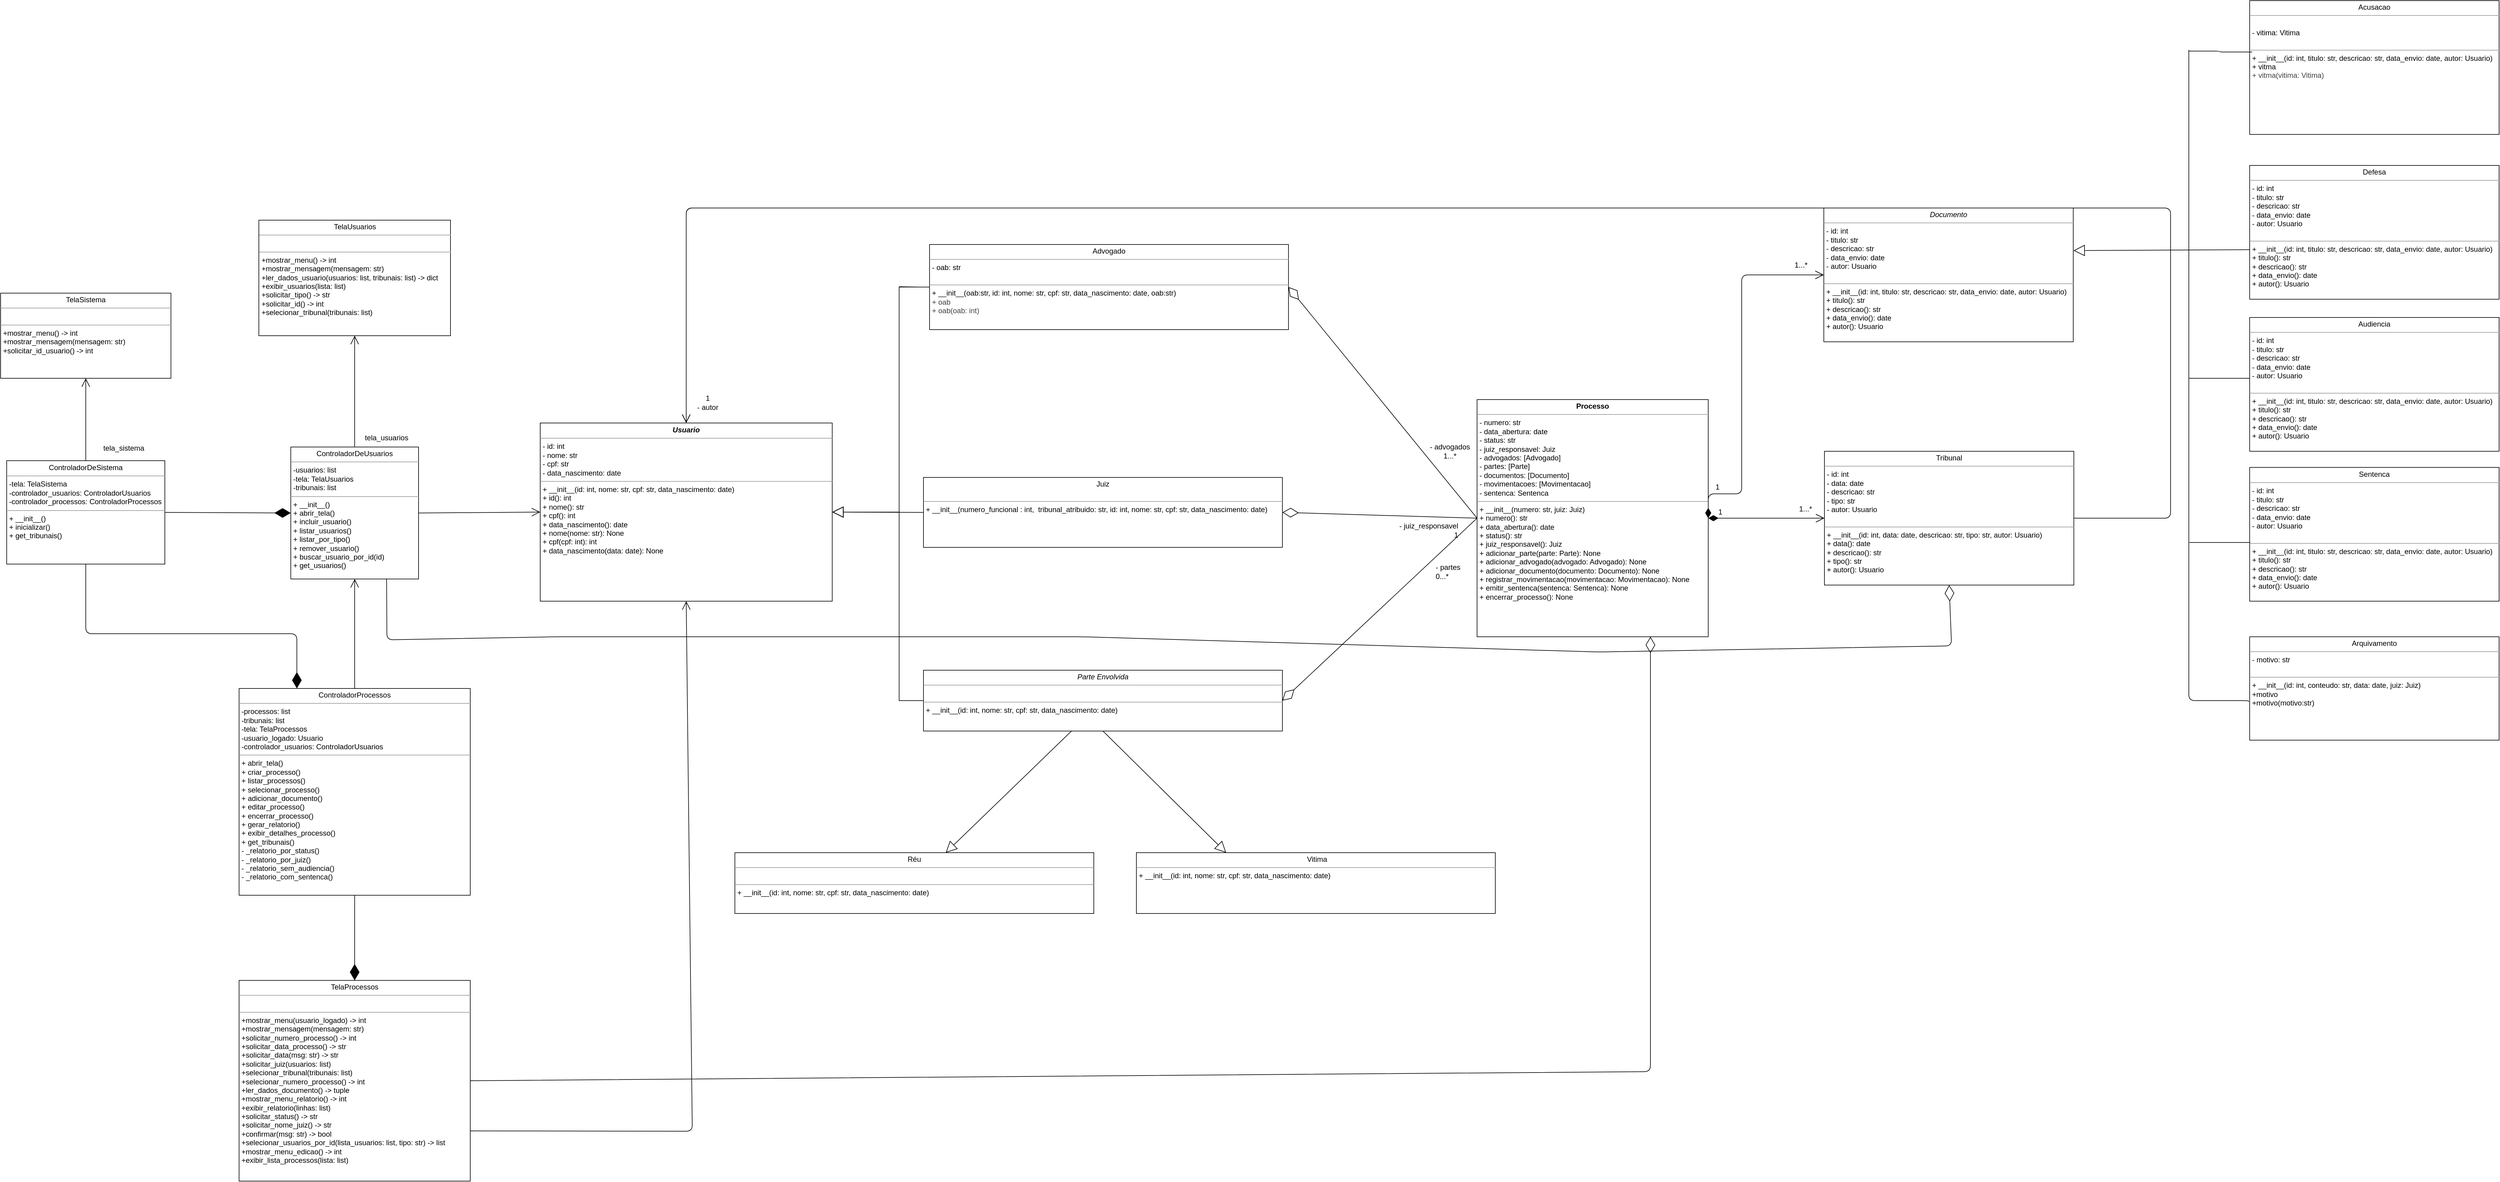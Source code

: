 <mxfile>
    <diagram name="Page-1" id="c4acf3e9-155e-7222-9cf6-157b1a14988f">
        <mxGraphModel dx="8730" dy="3913" grid="1" gridSize="10" guides="1" tooltips="1" connect="1" arrows="1" fold="1" page="1" pageScale="1" pageWidth="850" pageHeight="1100" background="none" math="0" shadow="0">
            <root>
                <mxCell id="0"/>
                <mxCell id="1" parent="0"/>
                <mxCell id="5d2195bd80daf111-18" value="&lt;p style=&quot;margin:0px;margin-top:4px;text-align:center;&quot;&gt;&lt;b&gt;&lt;i&gt;Usuario&lt;/i&gt;&lt;/b&gt;&lt;/p&gt;&lt;hr size=&quot;1&quot;&gt;&lt;p style=&quot;margin:0px;margin-left:4px;&quot;&gt;- id: int&amp;nbsp;&lt;/p&gt;&lt;p style=&quot;margin:0px;margin-left:4px;&quot;&gt;- nome: str&amp;nbsp;&lt;/p&gt;&lt;p style=&quot;margin:0px;margin-left:4px;&quot;&gt;- cpf: str&amp;nbsp;&lt;/p&gt;&lt;p style=&quot;margin:0px;margin-left:4px;&quot;&gt;- data_nascimento: date&lt;br&gt;&lt;/p&gt;&lt;hr size=&quot;1&quot;&gt;&lt;p style=&quot;margin:0px;margin-left:4px;&quot;&gt;+ __init__(id: int, nome: str, cpf: str, data_nascimento: date)&lt;br&gt;+ id(): int&lt;br&gt;+ nome(): str&lt;br&gt;+ cpf(): int&lt;br&gt;+ data_nascimento(): date&lt;br&gt;+ nome(nome: str): None&lt;br&gt;+ cpf(cpf: int): int&amp;nbsp;&lt;br&gt;+ data_nascimento(data: date): None&lt;br&gt;&lt;/p&gt;" style="verticalAlign=top;align=left;overflow=fill;fontSize=12;fontFamily=Helvetica;html=1;rounded=0;shadow=0;comic=0;labelBackgroundColor=none;strokeWidth=1" parent="1" vertex="1">
                    <mxGeometry x="90" y="-236.5" width="480" height="293" as="geometry"/>
                </mxCell>
                <mxCell id="5d2195bd80daf111-19" value="&lt;p style=&quot;margin:0px;margin-top:4px;text-align:center;&quot;&gt;&lt;i&gt;Parte Envolvida&lt;/i&gt;&lt;/p&gt;&lt;hr size=&quot;1&quot;&gt;&lt;p style=&quot;margin:0px;margin-left:4px;&quot;&gt;&lt;br&gt;&lt;/p&gt;&lt;hr size=&quot;1&quot;&gt;&lt;p style=&quot;margin:0px;margin-left:4px;&quot;&gt;+ __init__(id: int, nome: str, cpf: str, data_nascimento: date)&lt;/p&gt;" style="verticalAlign=top;align=left;overflow=fill;fontSize=12;fontFamily=Helvetica;html=1;rounded=0;shadow=0;comic=0;labelBackgroundColor=none;strokeWidth=1" parent="1" vertex="1">
                    <mxGeometry x="720" y="170" width="590" height="100" as="geometry"/>
                </mxCell>
                <mxCell id="IntvYzq0Ck3v-AkWwq2L-13" value="&lt;p style=&quot;margin:0px;margin-top:4px;text-align:center;&quot;&gt;Advogado&lt;/p&gt;&lt;hr size=&quot;1&quot;&gt;&lt;p style=&quot;margin:0px;margin-left:4px;&quot;&gt;- oab: str&lt;/p&gt;&lt;p style=&quot;margin:0px;margin-left:4px;&quot;&gt;&lt;br&gt;&lt;/p&gt;&lt;hr size=&quot;1&quot;&gt;&lt;p style=&quot;margin:0px;margin-left:4px;&quot;&gt;+ __init__(oab:str, id: int, nome: str, cpf: str, data_nascimento: date, oab:str)&lt;/p&gt;&lt;p style=&quot;margin:0px;margin-left:4px;&quot;&gt;&lt;span style=&quot;color: rgb(63, 63, 63);&quot;&gt;+ oab&lt;/span&gt;&lt;/p&gt;&lt;p style=&quot;margin:0px;margin-left:4px;&quot;&gt;&lt;span style=&quot;color: rgb(63, 63, 63); background-color: transparent;&quot;&gt;+ oab(oab: int)&lt;/span&gt;&lt;/p&gt;" style="verticalAlign=top;align=left;overflow=fill;fontSize=12;fontFamily=Helvetica;html=1;rounded=0;shadow=0;comic=0;labelBackgroundColor=none;strokeWidth=1" parent="1" vertex="1">
                    <mxGeometry x="730" y="-530" width="590" height="140" as="geometry"/>
                </mxCell>
                <mxCell id="IntvYzq0Ck3v-AkWwq2L-16" value="&lt;p style=&quot;margin:0px;margin-top:4px;text-align:center;&quot;&gt;Juiz&lt;/p&gt;&lt;br&gt;&lt;hr size=&quot;1&quot;&gt;&lt;p style=&quot;margin:0px;margin-left:4px;&quot;&gt;+ __init__(&lt;span style=&quot;background-color: transparent; color: light-dark(rgb(0, 0, 0), rgb(255, 255, 255));&quot;&gt;numero_funcional&amp;nbsp;: int&lt;/span&gt;&lt;span style=&quot;background-color: transparent; color: light-dark(rgb(0, 0, 0), rgb(255, 255, 255));&quot;&gt;,&amp;nbsp;&lt;/span&gt;&lt;span style=&quot;background-color: transparent; color: light-dark(rgb(0, 0, 0), rgb(255, 255, 255));&quot;&gt;&amp;nbsp;&lt;/span&gt;&lt;span style=&quot;background-color: transparent; color: light-dark(rgb(0, 0, 0), rgb(255, 255, 255));&quot;&gt;tribunal_atribuido: str,&amp;nbsp;&lt;/span&gt;&lt;span style=&quot;background-color: transparent; color: light-dark(rgb(0, 0, 0), rgb(255, 255, 255));&quot;&gt;id: int, nome: str, cpf: str, data_nascimento: date)&lt;/span&gt;&lt;/p&gt;&lt;p style=&quot;margin:0px;margin-left:4px;&quot;&gt;&lt;br&gt;&lt;/p&gt;" style="verticalAlign=top;align=left;overflow=fill;fontSize=12;fontFamily=Helvetica;html=1;rounded=0;shadow=0;comic=0;labelBackgroundColor=none;strokeWidth=1" parent="1" vertex="1">
                    <mxGeometry x="720" y="-147" width="590" height="115" as="geometry"/>
                </mxCell>
                <mxCell id="IntvYzq0Ck3v-AkWwq2L-21" value="&lt;p style=&quot;margin:0px;margin-top:4px;text-align:center;&quot;&gt;&lt;b&gt;Processo&lt;/b&gt;&lt;/p&gt;&lt;hr size=&quot;1&quot;&gt;&lt;p style=&quot;margin:0px;margin-left:4px;&quot;&gt;- numero: str&lt;/p&gt;&lt;p style=&quot;margin:0px;margin-left:4px;&quot;&gt;- data_abertura: date&lt;/p&gt;&lt;p style=&quot;margin:0px;margin-left:4px;&quot;&gt;- status: str&lt;/p&gt;&lt;p style=&quot;margin:0px;margin-left:4px;&quot;&gt;- juiz_responsavel: Juiz&lt;/p&gt;&lt;p style=&quot;margin:0px;margin-left:4px;&quot;&gt;- advogados: [Advogado]&lt;/p&gt;&lt;p style=&quot;margin:0px;margin-left:4px;&quot;&gt;- partes: [Parte]&lt;/p&gt;&lt;p style=&quot;margin:0px;margin-left:4px;&quot;&gt;- documentos: [Documento]&lt;/p&gt;&lt;p style=&quot;margin:0px;margin-left:4px;&quot;&gt;- movimentacoes: [Movimentacao]&lt;/p&gt;&lt;p style=&quot;margin:0px;margin-left:4px;&quot;&gt;- sentenca: Sentenca&lt;/p&gt;&lt;hr size=&quot;1&quot;&gt;&lt;p style=&quot;margin:0px;margin-left:4px;&quot;&gt;+ __init__(numero: str, juiz: Juiz)&lt;/p&gt;&lt;p style=&quot;margin:0px;margin-left:4px;&quot;&gt;+ numero(): str&lt;/p&gt;&lt;p style=&quot;margin:0px;margin-left:4px;&quot;&gt;+ data_abertura(): date&lt;/p&gt;&lt;p style=&quot;margin:0px;margin-left:4px;&quot;&gt;+ status(): str&lt;/p&gt;&lt;p style=&quot;margin:0px;margin-left:4px;&quot;&gt;+ juiz_responsavel(): Juiz&lt;/p&gt;&lt;p style=&quot;margin:0px;margin-left:4px;&quot;&gt;+ adicionar_parte(parte: Parte): None&lt;/p&gt;&lt;p style=&quot;margin:0px;margin-left:4px;&quot;&gt;+ adicionar_advogado(advogado: Advogado): None&lt;/p&gt;&lt;p style=&quot;margin:0px;margin-left:4px;&quot;&gt;+ adicionar_documento(documento: Documento): None&lt;/p&gt;&lt;p style=&quot;margin:0px;margin-left:4px;&quot;&gt;+ registrar_movimentacao(movimentacao: Movimentacao): None&lt;/p&gt;&lt;p style=&quot;margin:0px;margin-left:4px;&quot;&gt;+ emitir_sentenca(sentenca: Sentenca): None&lt;/p&gt;&lt;p style=&quot;margin:0px;margin-left:4px;&quot;&gt;&lt;span style=&quot;background-color: transparent;&quot;&gt;+ encerrar_processo(): None&lt;/span&gt;&lt;/p&gt;" style="verticalAlign=top;align=left;overflow=fill;fontSize=12;fontFamily=Helvetica;html=1;rounded=0;shadow=0;comic=0;labelBackgroundColor=none;strokeWidth=1" parent="1" vertex="1">
                    <mxGeometry x="1630" y="-275" width="380" height="390" as="geometry"/>
                </mxCell>
                <mxCell id="IntvYzq0Ck3v-AkWwq2L-22" value="&lt;p style=&quot;margin:0px;margin-top:4px;text-align:center;&quot;&gt;&lt;i&gt;Documento&lt;/i&gt;&lt;/p&gt;&lt;hr size=&quot;1&quot;&gt;&lt;p style=&quot;margin:0px;margin-left:4px;&quot;&gt;- id: int&lt;/p&gt;&lt;p style=&quot;margin:0px;margin-left:4px;&quot;&gt;- titulo: str&lt;/p&gt;&lt;p style=&quot;margin:0px;margin-left:4px;&quot;&gt;- descricao: str&lt;/p&gt;&lt;p style=&quot;margin:0px;margin-left:4px;&quot;&gt;- data_envio: date&lt;/p&gt;&lt;p style=&quot;margin:0px;margin-left:4px;&quot;&gt;- autor: Usuario&lt;/p&gt;&lt;div&gt;&lt;br&gt;&lt;/div&gt;&lt;hr size=&quot;1&quot;&gt;&lt;p style=&quot;margin:0px;margin-left:4px;&quot;&gt;+ __init__(id: int, titulo: str, descricao: str, data_envio: date, autor: Usuario)&lt;/p&gt;&lt;p style=&quot;margin:0px;margin-left:4px;&quot;&gt;+ titulo(): str&lt;/p&gt;&lt;p style=&quot;margin:0px;margin-left:4px;&quot;&gt;+ descricao(): str&lt;/p&gt;&lt;p style=&quot;margin:0px;margin-left:4px;&quot;&gt;+ data_envio(): date&lt;/p&gt;&lt;p style=&quot;margin:0px;margin-left:4px;&quot;&gt;+ autor(): Usuario&lt;/p&gt;&lt;div&gt;&lt;br&gt;&lt;/div&gt;" style="verticalAlign=top;align=left;overflow=fill;fontSize=12;fontFamily=Helvetica;html=1;rounded=0;shadow=0;comic=0;labelBackgroundColor=none;strokeWidth=1" parent="1" vertex="1">
                    <mxGeometry x="2200" y="-590" width="410" height="220" as="geometry"/>
                </mxCell>
                <mxCell id="IntvYzq0Ck3v-AkWwq2L-23" value="&lt;p style=&quot;margin:0px;margin-top:4px;text-align:center;&quot;&gt;Tribunal&lt;/p&gt;&lt;hr size=&quot;1&quot;&gt;&lt;p style=&quot;margin:0px;margin-left:4px;&quot;&gt;&lt;span style=&quot;background-color: transparent; color: light-dark(rgb(0, 0, 0), rgb(255, 255, 255));&quot;&gt;- id: int&lt;/span&gt;&lt;/p&gt;&lt;p style=&quot;margin:0px;margin-left:4px;&quot;&gt;- data: date&lt;br&gt;- descricao: str&lt;br&gt;- tipo: str&lt;br&gt;- autor: Usuario&lt;/p&gt;&lt;div&gt;&lt;br&gt;&lt;/div&gt;&lt;hr size=&quot;1&quot;&gt;&lt;p style=&quot;margin:0px;margin-left:4px;&quot;&gt;+ __init__(id: int, data: date, descricao: str, tipo: str, autor: Usuario)&lt;br&gt;+ data(): date&lt;br&gt;+ descricao(): str&lt;br&gt;+ tipo(): str&lt;br&gt;+ autor(): Usuario&amp;nbsp;&lt;/p&gt;&lt;div&gt;&lt;br&gt;&lt;/div&gt;" style="verticalAlign=top;align=left;overflow=fill;fontSize=12;fontFamily=Helvetica;html=1;rounded=0;shadow=0;comic=0;labelBackgroundColor=none;strokeWidth=1" parent="1" vertex="1">
                    <mxGeometry x="2201" y="-190" width="410" height="220" as="geometry"/>
                </mxCell>
                <mxCell id="IntvYzq0Ck3v-AkWwq2L-25" value="&lt;p style=&quot;margin:0px;margin-top:4px;text-align:center;&quot;&gt;Arquivamento&lt;/p&gt;&lt;hr size=&quot;1&quot;&gt;&lt;p style=&quot;margin:0px;margin-left:4px;&quot;&gt;&lt;span style=&quot;background-color: transparent; color: light-dark(rgb(0, 0, 0), rgb(255, 255, 255));&quot;&gt;- motivo: str&lt;/span&gt;&lt;/p&gt;&lt;p style=&quot;margin:0px;margin-left:4px;&quot;&gt;&lt;br&gt;&lt;/p&gt;&lt;hr size=&quot;1&quot;&gt;&lt;p style=&quot;margin:0px;margin-left:4px;&quot;&gt;+ __init__(id: int, conteudo: str, data: date, juiz: Juiz)&lt;br&gt;+motivo&lt;/p&gt;&lt;p style=&quot;margin:0px;margin-left:4px;&quot;&gt;+motivo(motivo:str)&lt;/p&gt;&lt;div&gt;&lt;br&gt;&lt;/div&gt;" style="verticalAlign=top;align=left;overflow=fill;fontSize=12;fontFamily=Helvetica;html=1;rounded=0;shadow=0;comic=0;labelBackgroundColor=none;strokeWidth=1" parent="1" vertex="1">
                    <mxGeometry x="2900" y="115" width="410" height="170" as="geometry"/>
                </mxCell>
                <mxCell id="IntvYzq0Ck3v-AkWwq2L-29" value="" style="endArrow=block;endSize=16;endFill=0;html=1;rounded=0;entryX=1;entryY=0.5;entryDx=0;entryDy=0;exitX=0;exitY=0.5;exitDx=0;exitDy=0;" parent="1" source="IntvYzq0Ck3v-AkWwq2L-13" target="5d2195bd80daf111-18" edge="1">
                    <mxGeometry width="160" relative="1" as="geometry">
                        <mxPoint x="730" y="-719.275" as="sourcePoint"/>
                        <mxPoint x="710" y="-200" as="targetPoint"/>
                        <Array as="points">
                            <mxPoint x="680" y="-460"/>
                            <mxPoint x="680" y="-270"/>
                            <mxPoint x="680" y="-90"/>
                        </Array>
                    </mxGeometry>
                </mxCell>
                <mxCell id="IntvYzq0Ck3v-AkWwq2L-30" value="" style="endArrow=block;endSize=16;endFill=0;html=1;rounded=0;exitX=0;exitY=0.5;exitDx=0;exitDy=0;entryX=1;entryY=0.5;entryDx=0;entryDy=0;" parent="1" source="IntvYzq0Ck3v-AkWwq2L-16" target="5d2195bd80daf111-18" edge="1">
                    <mxGeometry width="160" relative="1" as="geometry">
                        <mxPoint x="760" y="20" as="sourcePoint"/>
                        <mxPoint x="920" y="20" as="targetPoint"/>
                    </mxGeometry>
                </mxCell>
                <mxCell id="IntvYzq0Ck3v-AkWwq2L-31" value="" style="endArrow=block;endSize=16;endFill=0;html=1;rounded=0;exitX=0;exitY=0.5;exitDx=0;exitDy=0;entryX=1;entryY=0.5;entryDx=0;entryDy=0;" parent="1" source="5d2195bd80daf111-19" target="5d2195bd80daf111-18" edge="1">
                    <mxGeometry x="-0.002" width="160" relative="1" as="geometry">
                        <mxPoint x="780" as="sourcePoint"/>
                        <mxPoint x="940" as="targetPoint"/>
                        <Array as="points">
                            <mxPoint x="680" y="220"/>
                            <mxPoint x="680" y="-90"/>
                        </Array>
                        <mxPoint as="offset"/>
                    </mxGeometry>
                </mxCell>
                <mxCell id="5" value="" style="endArrow=open;html=1;endSize=12;startArrow=diamondThin;startSize=14;startFill=1;edgeStyle=orthogonalEdgeStyle;align=left;verticalAlign=bottom;entryX=0;entryY=0.5;entryDx=0;entryDy=0;exitX=1;exitY=0.5;exitDx=0;exitDy=0;" parent="1" source="IntvYzq0Ck3v-AkWwq2L-21" target="IntvYzq0Ck3v-AkWwq2L-22" edge="1">
                    <mxGeometry x="-1" y="3" relative="1" as="geometry">
                        <mxPoint x="1820" as="sourcePoint"/>
                        <mxPoint x="1980" as="targetPoint"/>
                        <Array as="points">
                            <mxPoint x="2010" y="-120"/>
                            <mxPoint x="2065" y="-120"/>
                            <mxPoint x="2065" y="-480"/>
                        </Array>
                    </mxGeometry>
                </mxCell>
                <mxCell id="10" value="" style="endArrow=open;html=1;endSize=12;startArrow=diamondThin;startSize=14;startFill=1;edgeStyle=orthogonalEdgeStyle;align=left;verticalAlign=bottom;exitX=1;exitY=0.5;exitDx=0;exitDy=0;entryX=0;entryY=0.5;entryDx=0;entryDy=0;" parent="1" source="IntvYzq0Ck3v-AkWwq2L-21" target="IntvYzq0Ck3v-AkWwq2L-23" edge="1">
                    <mxGeometry x="-1" y="3" relative="1" as="geometry">
                        <mxPoint x="2080" y="20" as="sourcePoint"/>
                        <mxPoint x="2240" y="20" as="targetPoint"/>
                    </mxGeometry>
                </mxCell>
                <mxCell id="12" value="1" style="text;html=1;align=center;verticalAlign=middle;whiteSpace=wrap;rounded=0;" parent="1" vertex="1">
                    <mxGeometry x="2000" y="-105" width="60" height="30" as="geometry"/>
                </mxCell>
                <mxCell id="13" value="1&amp;nbsp;" style="text;whiteSpace=wrap;html=1;" parent="1" vertex="1">
                    <mxGeometry x="2020" y="-145" width="50" height="40" as="geometry"/>
                </mxCell>
                <mxCell id="14" value="&amp;nbsp;" style="text;html=1;align=center;verticalAlign=middle;resizable=0;points=[];autosize=1;strokeColor=none;fillColor=none;" parent="1" vertex="1">
                    <mxGeometry x="1505" y="-12" width="30" height="30" as="geometry"/>
                </mxCell>
                <mxCell id="15" value="1...*" style="text;html=1;align=center;verticalAlign=middle;whiteSpace=wrap;rounded=0;" parent="1" vertex="1">
                    <mxGeometry x="2140" y="-110" width="60" height="30" as="geometry"/>
                </mxCell>
                <mxCell id="16" value="&lt;span style=&quot;color: rgb(0, 0, 0); font-family: Helvetica; font-size: 12px; font-style: normal; font-variant-ligatures: normal; font-variant-caps: normal; font-weight: 400; letter-spacing: normal; orphans: 2; text-align: center; text-indent: 0px; text-transform: none; widows: 2; word-spacing: 0px; -webkit-text-stroke-width: 0px; white-space: normal; background-color: rgb(251, 251, 251); text-decoration-thickness: initial; text-decoration-style: initial; text-decoration-color: initial; display: inline !important; float: none;&quot;&gt;1...*&lt;/span&gt;" style="text;whiteSpace=wrap;html=1;" parent="1" vertex="1">
                    <mxGeometry x="2150" y="-510" width="50" height="40" as="geometry"/>
                </mxCell>
                <mxCell id="19" value="" style="endArrow=open;endFill=1;endSize=12;html=1;exitX=0.5;exitY=0;exitDx=0;exitDy=0;entryX=0.5;entryY=0;entryDx=0;entryDy=0;" parent="1" source="IntvYzq0Ck3v-AkWwq2L-22" target="5d2195bd80daf111-18" edge="1">
                    <mxGeometry width="160" relative="1" as="geometry">
                        <mxPoint x="1680" y="-520" as="sourcePoint"/>
                        <mxPoint x="1510" y="-290" as="targetPoint"/>
                        <Array as="points">
                            <mxPoint x="330" y="-590"/>
                        </Array>
                    </mxGeometry>
                </mxCell>
                <mxCell id="21" value="" style="endArrow=open;endFill=1;endSize=12;html=1;exitX=1;exitY=0.5;exitDx=0;exitDy=0;entryX=0.5;entryY=0;entryDx=0;entryDy=0;" parent="1" source="IntvYzq0Ck3v-AkWwq2L-23" target="5d2195bd80daf111-18" edge="1">
                    <mxGeometry width="160" relative="1" as="geometry">
                        <mxPoint x="2610" y="-90" as="sourcePoint"/>
                        <mxPoint x="2770" y="-90" as="targetPoint"/>
                        <Array as="points">
                            <mxPoint x="2770" y="-80"/>
                            <mxPoint x="2770" y="-590"/>
                            <mxPoint x="1530" y="-590"/>
                            <mxPoint x="330" y="-590"/>
                        </Array>
                    </mxGeometry>
                </mxCell>
                <mxCell id="25" value="1&lt;div&gt;- autor&lt;/div&gt;" style="text;html=1;align=center;verticalAlign=middle;resizable=0;points=[];autosize=1;strokeColor=none;fillColor=none;" parent="1" vertex="1">
                    <mxGeometry x="335" y="-290" width="60" height="40" as="geometry"/>
                </mxCell>
                <mxCell id="35" value="&lt;div&gt;- advogados&lt;/div&gt;1...*" style="text;html=1;align=center;verticalAlign=middle;resizable=0;points=[];autosize=1;strokeColor=none;fillColor=none;" parent="1" vertex="1">
                    <mxGeometry x="1540" y="-210" width="90" height="40" as="geometry"/>
                </mxCell>
                <mxCell id="41" value="&lt;div&gt;- juiz_responsavel&lt;/div&gt;1" style="text;html=1;align=right;verticalAlign=middle;resizable=0;points=[];autosize=1;strokeColor=none;fillColor=none;" parent="1" vertex="1">
                    <mxGeometry x="1480" y="-80" width="120" height="40" as="geometry"/>
                </mxCell>
                <mxCell id="43" value="&lt;div&gt;- partes&lt;/div&gt;&lt;div style=&quot;&quot;&gt;&lt;span style=&quot;background-color: transparent;&quot;&gt;0...*&lt;/span&gt;&lt;/div&gt;" style="text;html=1;align=left;verticalAlign=middle;resizable=0;points=[];autosize=1;strokeColor=none;fillColor=none;" parent="1" vertex="1">
                    <mxGeometry x="1560" y="-12" width="60" height="40" as="geometry"/>
                </mxCell>
                <mxCell id="44" value="" style="endArrow=diamondThin;endFill=0;endSize=24;html=1;entryX=1;entryY=0.5;entryDx=0;entryDy=0;exitX=0;exitY=0.5;exitDx=0;exitDy=0;" parent="1" source="IntvYzq0Ck3v-AkWwq2L-21" target="IntvYzq0Ck3v-AkWwq2L-16" edge="1">
                    <mxGeometry width="160" relative="1" as="geometry">
                        <mxPoint x="1300" y="-200" as="sourcePoint"/>
                        <mxPoint x="1460" y="-200" as="targetPoint"/>
                    </mxGeometry>
                </mxCell>
                <mxCell id="45" value="" style="endArrow=diamondThin;endFill=0;endSize=24;html=1;entryX=1;entryY=0.5;entryDx=0;entryDy=0;exitX=0;exitY=0.5;exitDx=0;exitDy=0;" parent="1" source="IntvYzq0Ck3v-AkWwq2L-21" target="IntvYzq0Ck3v-AkWwq2L-13" edge="1">
                    <mxGeometry width="160" relative="1" as="geometry">
                        <mxPoint x="1390" y="-450" as="sourcePoint"/>
                        <mxPoint x="1550" y="-450" as="targetPoint"/>
                    </mxGeometry>
                </mxCell>
                <mxCell id="46" value="" style="endArrow=diamondThin;endFill=0;endSize=24;html=1;entryX=1;entryY=0.5;entryDx=0;entryDy=0;exitX=0;exitY=0.5;exitDx=0;exitDy=0;" parent="1" source="IntvYzq0Ck3v-AkWwq2L-21" target="5d2195bd80daf111-19" edge="1">
                    <mxGeometry width="160" relative="1" as="geometry">
                        <mxPoint x="660" y="70" as="sourcePoint"/>
                        <mxPoint x="820" y="70" as="targetPoint"/>
                    </mxGeometry>
                </mxCell>
                <mxCell id="55" value="&lt;p style=&quot;margin:0px;margin-top:4px;text-align:center;&quot;&gt;ControladorDeUsuarios&lt;/p&gt;&lt;hr size=&quot;1&quot;&gt;&lt;p style=&quot;margin:0px;margin-left:4px;&quot;&gt;-usuarios: list&lt;/p&gt;&lt;p style=&quot;margin:0px;margin-left:4px;&quot;&gt;-tela: TelaUsuarios&lt;/p&gt;&lt;p style=&quot;margin:0px;margin-left:4px;&quot;&gt;-tribunais: list&lt;/p&gt;&lt;hr size=&quot;1&quot;&gt;&lt;p style=&quot;margin:0px;margin-left:4px;&quot;&gt;+ __init__()&lt;span style=&quot;background-color: transparent;&quot;&gt;&amp;nbsp;&lt;/span&gt;&lt;/p&gt;&lt;p style=&quot;margin:0px;margin-left:4px;&quot;&gt;+ abrir_tela()&lt;/p&gt;&lt;p style=&quot;margin:0px;margin-left:4px;&quot;&gt;+ incluir_usuario()&lt;/p&gt;&lt;p style=&quot;margin:0px;margin-left:4px;&quot;&gt;+ listar_usuarios()&lt;/p&gt;&lt;p style=&quot;margin:0px;margin-left:4px;&quot;&gt;+ listar_por_tipo()&lt;/p&gt;&lt;p style=&quot;margin:0px;margin-left:4px;&quot;&gt;+ remover_usuario()&lt;/p&gt;&lt;p style=&quot;margin:0px;margin-left:4px;&quot;&gt;+ buscar_usuario_por_id(id)&lt;/p&gt;&lt;p style=&quot;margin:0px;margin-left:4px;&quot;&gt;+ get_usuarios()&lt;/p&gt;" style="verticalAlign=top;align=left;overflow=fill;fontSize=12;fontFamily=Helvetica;html=1;rounded=0;shadow=0;comic=0;labelBackgroundColor=none;strokeWidth=1" parent="1" vertex="1">
                    <mxGeometry x="-320" y="-197" width="210" height="217" as="geometry"/>
                </mxCell>
                <mxCell id="59" value="" style="endArrow=open;endFill=1;endSize=12;html=1;entryX=0;entryY=0.5;entryDx=0;entryDy=0;exitX=1;exitY=0.5;exitDx=0;exitDy=0;" parent="1" source="55" target="5d2195bd80daf111-18" edge="1">
                    <mxGeometry width="160" relative="1" as="geometry">
                        <mxPoint x="410" y="470" as="sourcePoint"/>
                        <mxPoint x="-142.5" y="200" as="targetPoint"/>
                        <Array as="points"/>
                    </mxGeometry>
                </mxCell>
                <mxCell id="60" value="&lt;p style=&quot;margin:0px;margin-top:4px;text-align:center;&quot;&gt;TelaUsuarios&lt;/p&gt;&lt;hr size=&quot;1&quot;&gt;&lt;p style=&quot;margin:0px;margin-left:4px;&quot;&gt;&lt;br&gt;&lt;/p&gt;&lt;hr size=&quot;1&quot;&gt;&lt;p style=&quot;margin:0px;margin-left:4px;&quot;&gt;+mostrar_menu() -&amp;gt; int&lt;/p&gt;&lt;p style=&quot;margin:0px;margin-left:4px;&quot;&gt;+mostrar_mensagem(mensagem: str)&lt;/p&gt;&lt;p style=&quot;margin:0px;margin-left:4px;&quot;&gt;+ler_dados_usuario(usuarios: list, tribunais: list) -&amp;gt; dict&lt;/p&gt;&lt;p style=&quot;margin:0px;margin-left:4px;&quot;&gt;+exibir_usuarios(lista: list)&lt;/p&gt;&lt;p style=&quot;margin:0px;margin-left:4px;&quot;&gt;&lt;span style=&quot;background-color: transparent;&quot;&gt;+solicitar_tipo() -&amp;gt; str&lt;/span&gt;&lt;/p&gt;&lt;p style=&quot;margin:0px;margin-left:4px;&quot;&gt;+solicitar_id() -&amp;gt; int&lt;/p&gt;&lt;p style=&quot;margin:0px;margin-left:4px;&quot;&gt;+selecionar_tribunal(tribunais: list)&lt;/p&gt;" style="verticalAlign=top;align=left;overflow=fill;fontSize=12;fontFamily=Helvetica;html=1;rounded=0;shadow=0;comic=0;labelBackgroundColor=none;strokeWidth=1" parent="1" vertex="1">
                    <mxGeometry x="-372.5" y="-570" width="315" height="190" as="geometry"/>
                </mxCell>
                <mxCell id="61" value="" style="endArrow=open;endFill=1;endSize=12;html=1;entryX=0.5;entryY=1;entryDx=0;entryDy=0;exitX=0.5;exitY=0;exitDx=0;exitDy=0;" parent="1" source="55" target="60" edge="1">
                    <mxGeometry width="160" relative="1" as="geometry">
                        <mxPoint x="-200" y="-236.5" as="sourcePoint"/>
                        <mxPoint x="10" y="-236.5" as="targetPoint"/>
                        <Array as="points"/>
                    </mxGeometry>
                </mxCell>
                <mxCell id="64" value="&lt;p style=&quot;margin:0px;margin-top:4px;text-align:center;&quot;&gt;ControladorDeSistema&lt;/p&gt;&lt;hr size=&quot;1&quot;&gt;&lt;p style=&quot;margin:0px;margin-left:4px;&quot;&gt;-tela: TelaSistema&lt;/p&gt;&lt;p style=&quot;margin:0px;margin-left:4px;&quot;&gt;-controlador_usuarios: ControladorUsuarios&lt;/p&gt;&lt;p style=&quot;margin:0px;margin-left:4px;&quot;&gt;-controlador_processos: ControladorProcessos&lt;/p&gt;&lt;hr size=&quot;1&quot;&gt;&lt;p style=&quot;margin:0px;margin-left:4px;&quot;&gt;+ __init__()&lt;span style=&quot;background-color: transparent;&quot;&gt;&amp;nbsp;&lt;/span&gt;&lt;/p&gt;&lt;p style=&quot;margin:0px;margin-left:4px;&quot;&gt;+ inicializar()&lt;/p&gt;&lt;p style=&quot;margin:0px;margin-left:4px;&quot;&gt;+ get_tribunais()&lt;/p&gt;" style="verticalAlign=top;align=left;overflow=fill;fontSize=12;fontFamily=Helvetica;html=1;rounded=0;shadow=0;comic=0;labelBackgroundColor=none;strokeWidth=1" parent="1" vertex="1">
                    <mxGeometry x="-787" y="-174.5" width="260" height="170" as="geometry"/>
                </mxCell>
                <mxCell id="66" value="&lt;p style=&quot;margin:0px;margin-top:4px;text-align:center;&quot;&gt;TelaSistema&lt;/p&gt;&lt;hr size=&quot;1&quot;&gt;&lt;p style=&quot;margin:0px;margin-left:4px;&quot;&gt;&amp;nbsp;&lt;/p&gt;&lt;hr size=&quot;1&quot;&gt;&lt;p style=&quot;margin:0px;margin-left:4px;&quot;&gt;+mostrar_menu() -&amp;gt; int&lt;/p&gt;&lt;p style=&quot;margin:0px;margin-left:4px;&quot;&gt;+mostrar_mensagem(mensagem: str)&lt;/p&gt;&lt;p style=&quot;margin:0px;margin-left:4px;&quot;&gt;+solicitar_id_usuario() -&amp;gt; int&lt;/p&gt;" style="verticalAlign=top;align=left;overflow=fill;fontSize=12;fontFamily=Helvetica;html=1;rounded=0;shadow=0;comic=0;labelBackgroundColor=none;strokeWidth=1" parent="1" vertex="1">
                    <mxGeometry x="-797" y="-450" width="280" height="140" as="geometry"/>
                </mxCell>
                <mxCell id="69" value="tela_usuarios" style="text;html=1;align=center;verticalAlign=middle;resizable=0;points=[];autosize=1;strokeColor=none;fillColor=none;" parent="1" vertex="1">
                    <mxGeometry x="-208" y="-227" width="90" height="30" as="geometry"/>
                </mxCell>
                <mxCell id="72" value="" style="endArrow=open;endFill=1;endSize=12;html=1;entryX=0.5;entryY=1;entryDx=0;entryDy=0;exitX=0.5;exitY=0;exitDx=0;exitDy=0;" parent="1" source="64" target="66" edge="1">
                    <mxGeometry width="160" relative="1" as="geometry">
                        <mxPoint x="-740" y="-220" as="sourcePoint"/>
                        <mxPoint x="-660" y="-95" as="targetPoint"/>
                        <Array as="points"/>
                    </mxGeometry>
                </mxCell>
                <mxCell id="73" value="tela_sistema" style="text;html=1;align=center;verticalAlign=middle;resizable=0;points=[];autosize=1;strokeColor=none;fillColor=none;" parent="1" vertex="1">
                    <mxGeometry x="-640" y="-210" width="90" height="30" as="geometry"/>
                </mxCell>
                <mxCell id="75" value="&lt;p style=&quot;margin:0px;margin-top:4px;text-align:center;&quot;&gt;Réu&lt;/p&gt;&lt;hr size=&quot;1&quot;&gt;&lt;p style=&quot;margin:0px;margin-left:4px;&quot;&gt;&lt;br&gt;&lt;/p&gt;&lt;hr size=&quot;1&quot;&gt;&lt;p style=&quot;margin:0px;margin-left:4px;&quot;&gt;+ __init__(id: int, nome: str, cpf: str, data_nascimento: date)&lt;/p&gt;" style="verticalAlign=top;align=left;overflow=fill;fontSize=12;fontFamily=Helvetica;html=1;rounded=0;shadow=0;comic=0;labelBackgroundColor=none;strokeWidth=1" parent="1" vertex="1">
                    <mxGeometry x="410" y="470" width="590" height="100" as="geometry"/>
                </mxCell>
                <mxCell id="76" value="&lt;p style=&quot;margin:0px;margin-top:4px;text-align:center;&quot;&gt;&lt;/p&gt;&lt;p style=&quot;text-align: center; margin: 0px 0px 0px 4px;&quot;&gt;Vitima&lt;/p&gt;&lt;hr size=&quot;1&quot;&gt;&lt;p style=&quot;margin:0px;margin-left:4px;&quot;&gt;+ __init__(id: int, nome: str, cpf: str, data_nascimento: date)&lt;/p&gt;" style="verticalAlign=top;align=left;overflow=fill;fontSize=12;fontFamily=Helvetica;html=1;rounded=0;shadow=0;comic=0;labelBackgroundColor=none;strokeWidth=1" parent="1" vertex="1">
                    <mxGeometry x="1070" y="470" width="590" height="100" as="geometry"/>
                </mxCell>
                <mxCell id="77" value="" style="endArrow=block;endSize=16;endFill=0;html=1;exitX=0.5;exitY=1;exitDx=0;exitDy=0;entryX=0.25;entryY=0;entryDx=0;entryDy=0;" parent="1" source="5d2195bd80daf111-19" target="76" edge="1">
                    <mxGeometry x="-0.348" y="-69" width="160" relative="1" as="geometry">
                        <mxPoint x="1010" y="310" as="sourcePoint"/>
                        <mxPoint x="1002" y="400" as="targetPoint"/>
                        <mxPoint as="offset"/>
                    </mxGeometry>
                </mxCell>
                <mxCell id="89" value="" style="endArrow=block;endSize=16;endFill=0;html=1;" parent="1" source="5d2195bd80daf111-19" target="75" edge="1">
                    <mxGeometry x="-0.161" y="85" width="160" relative="1" as="geometry">
                        <mxPoint x="710" y="410" as="sourcePoint"/>
                        <mxPoint x="870" y="410" as="targetPoint"/>
                        <mxPoint x="1" y="-1" as="offset"/>
                    </mxGeometry>
                </mxCell>
                <mxCell id="90" value="&lt;p style=&quot;margin:0px;margin-top:4px;text-align:center;&quot;&gt;Sentenca&lt;/p&gt;&lt;hr size=&quot;1&quot;&gt;&lt;p style=&quot;margin:0px;margin-left:4px;&quot;&gt;- id: int&lt;/p&gt;&lt;p style=&quot;margin:0px;margin-left:4px;&quot;&gt;- titulo: str&lt;/p&gt;&lt;p style=&quot;margin:0px;margin-left:4px;&quot;&gt;- descricao: str&lt;/p&gt;&lt;p style=&quot;margin:0px;margin-left:4px;&quot;&gt;- data_envio: date&lt;/p&gt;&lt;p style=&quot;margin:0px;margin-left:4px;&quot;&gt;- autor: Usuario&lt;/p&gt;&lt;div&gt;&lt;br&gt;&lt;/div&gt;&lt;hr size=&quot;1&quot;&gt;&lt;p style=&quot;margin:0px;margin-left:4px;&quot;&gt;+ __init__(id: int, titulo: str, descricao: str, data_envio: date, autor: Usuario)&lt;/p&gt;&lt;p style=&quot;margin:0px;margin-left:4px;&quot;&gt;+ titulo(): str&lt;/p&gt;&lt;p style=&quot;margin:0px;margin-left:4px;&quot;&gt;+ descricao(): str&lt;/p&gt;&lt;p style=&quot;margin:0px;margin-left:4px;&quot;&gt;+ data_envio(): date&lt;/p&gt;&lt;p style=&quot;margin:0px;margin-left:4px;&quot;&gt;+ autor(): Usuario&lt;/p&gt;&lt;div&gt;&lt;br&gt;&lt;/div&gt;" style="verticalAlign=top;align=left;overflow=fill;fontSize=12;fontFamily=Helvetica;html=1;rounded=0;shadow=0;comic=0;labelBackgroundColor=none;strokeWidth=1" parent="1" vertex="1">
                    <mxGeometry x="2900" y="-163.5" width="410" height="220" as="geometry"/>
                </mxCell>
                <mxCell id="91" value="&lt;p style=&quot;margin:0px;margin-top:4px;text-align:center;&quot;&gt;Audiencia&lt;/p&gt;&lt;hr size=&quot;1&quot;&gt;&lt;p style=&quot;margin:0px;margin-left:4px;&quot;&gt;- id: int&lt;/p&gt;&lt;p style=&quot;margin:0px;margin-left:4px;&quot;&gt;- titulo: str&lt;/p&gt;&lt;p style=&quot;margin:0px;margin-left:4px;&quot;&gt;- descricao: str&lt;/p&gt;&lt;p style=&quot;margin:0px;margin-left:4px;&quot;&gt;- data_envio: date&lt;/p&gt;&lt;p style=&quot;margin:0px;margin-left:4px;&quot;&gt;- autor: Usuario&lt;/p&gt;&lt;div&gt;&lt;br&gt;&lt;/div&gt;&lt;hr size=&quot;1&quot;&gt;&lt;p style=&quot;margin:0px;margin-left:4px;&quot;&gt;+ __init__(id: int, titulo: str, descricao: str, data_envio: date, autor: Usuario)&lt;/p&gt;&lt;p style=&quot;margin:0px;margin-left:4px;&quot;&gt;+ titulo(): str&lt;/p&gt;&lt;p style=&quot;margin:0px;margin-left:4px;&quot;&gt;+ descricao(): str&lt;/p&gt;&lt;p style=&quot;margin:0px;margin-left:4px;&quot;&gt;+ data_envio(): date&lt;/p&gt;&lt;p style=&quot;margin:0px;margin-left:4px;&quot;&gt;+ autor(): Usuario&lt;/p&gt;&lt;div&gt;&lt;br&gt;&lt;/div&gt;" style="verticalAlign=top;align=left;overflow=fill;fontSize=12;fontFamily=Helvetica;html=1;rounded=0;shadow=0;comic=0;labelBackgroundColor=none;strokeWidth=1" parent="1" vertex="1">
                    <mxGeometry x="2900" y="-410" width="410" height="220" as="geometry"/>
                </mxCell>
                <mxCell id="92" value="&lt;p style=&quot;margin:0px;margin-top:4px;text-align:center;&quot;&gt;Defesa&lt;/p&gt;&lt;hr size=&quot;1&quot;&gt;&lt;p style=&quot;margin:0px;margin-left:4px;&quot;&gt;- id: int&lt;/p&gt;&lt;p style=&quot;margin:0px;margin-left:4px;&quot;&gt;- titulo: str&lt;/p&gt;&lt;p style=&quot;margin:0px;margin-left:4px;&quot;&gt;- descricao: str&lt;/p&gt;&lt;p style=&quot;margin:0px;margin-left:4px;&quot;&gt;- data_envio: date&lt;/p&gt;&lt;p style=&quot;margin:0px;margin-left:4px;&quot;&gt;- autor: Usuario&lt;/p&gt;&lt;div&gt;&lt;br&gt;&lt;/div&gt;&lt;hr size=&quot;1&quot;&gt;&lt;p style=&quot;margin:0px;margin-left:4px;&quot;&gt;+ __init__(id: int, titulo: str, descricao: str, data_envio: date, autor: Usuario)&lt;/p&gt;&lt;p style=&quot;margin:0px;margin-left:4px;&quot;&gt;+ titulo(): str&lt;/p&gt;&lt;p style=&quot;margin:0px;margin-left:4px;&quot;&gt;+ descricao(): str&lt;/p&gt;&lt;p style=&quot;margin:0px;margin-left:4px;&quot;&gt;+ data_envio(): date&lt;/p&gt;&lt;p style=&quot;margin:0px;margin-left:4px;&quot;&gt;+ autor(): Usuario&lt;/p&gt;&lt;div&gt;&lt;br&gt;&lt;/div&gt;" style="verticalAlign=top;align=left;overflow=fill;fontSize=12;fontFamily=Helvetica;html=1;rounded=0;shadow=0;comic=0;labelBackgroundColor=none;strokeWidth=1" parent="1" vertex="1">
                    <mxGeometry x="2900" y="-660" width="410" height="220" as="geometry"/>
                </mxCell>
                <mxCell id="93" value="&lt;p style=&quot;margin:0px;margin-top:4px;text-align:center;&quot;&gt;Acusacao&lt;/p&gt;&lt;hr size=&quot;1&quot;&gt;&lt;p style=&quot;margin:0px;margin-left:4px;&quot;&gt;&lt;br&gt;&lt;/p&gt;&lt;p style=&quot;margin:0px;margin-left:4px;&quot;&gt;- vitima: Vitima&lt;/p&gt;&lt;div&gt;&lt;br&gt;&lt;/div&gt;&lt;hr size=&quot;1&quot;&gt;&lt;p style=&quot;margin:0px;margin-left:4px;&quot;&gt;+ __init__(id: int, titulo: str, descricao: str, data_envio: date, autor: Usuario)&lt;/p&gt;&lt;p style=&quot;margin:0px;margin-left:4px;&quot;&gt;&lt;span style=&quot;background-color: transparent;&quot;&gt;+ vitma&lt;/span&gt;&lt;/p&gt;&lt;p style=&quot;margin: 0px 0px 0px 4px;&quot;&gt;&lt;span style=&quot;background-color: transparent; color: rgb(63, 63, 63);&quot;&gt;+ vitma(vitima: Vitima)&lt;/span&gt;&lt;/p&gt;&lt;div&gt;&lt;br&gt;&lt;/div&gt;" style="verticalAlign=top;align=left;overflow=fill;fontSize=12;fontFamily=Helvetica;html=1;rounded=0;shadow=0;comic=0;labelBackgroundColor=none;strokeWidth=1" parent="1" vertex="1">
                    <mxGeometry x="2900" y="-931" width="410" height="220" as="geometry"/>
                </mxCell>
                <mxCell id="98" value="" style="endArrow=block;endSize=16;endFill=0;html=1;exitX=0;exitY=0.75;exitDx=0;exitDy=0;entryX=1.001;entryY=0.318;entryDx=0;entryDy=0;entryPerimeter=0;" parent="1" target="IntvYzq0Ck3v-AkWwq2L-22" edge="1">
                    <mxGeometry width="160" relative="1" as="geometry">
                        <mxPoint x="2899.59" y="-521.46" as="sourcePoint"/>
                        <mxPoint x="2600" y="-520" as="targetPoint"/>
                        <Array as="points"/>
                    </mxGeometry>
                </mxCell>
                <mxCell id="99" value="" style="endArrow=none;html=1;edgeStyle=orthogonalEdgeStyle;exitX=-0.004;exitY=0.629;exitDx=0;exitDy=0;exitPerimeter=0;" parent="1" source="IntvYzq0Ck3v-AkWwq2L-25" edge="1">
                    <mxGeometry relative="1" as="geometry">
                        <mxPoint x="2880" y="-50" as="sourcePoint"/>
                        <mxPoint x="2800" y="-850" as="targetPoint"/>
                        <Array as="points">
                            <mxPoint x="2898" y="220"/>
                            <mxPoint x="2800" y="220"/>
                        </Array>
                    </mxGeometry>
                </mxCell>
                <mxCell id="106" value="" style="endArrow=none;html=1;edgeStyle=orthogonalEdgeStyle;entryX=0.01;entryY=0.384;entryDx=0;entryDy=0;entryPerimeter=0;" parent="1" target="93" edge="1">
                    <mxGeometry relative="1" as="geometry">
                        <mxPoint x="2800" y="-848" as="sourcePoint"/>
                        <mxPoint x="2890" y="-848" as="targetPoint"/>
                        <Array as="points">
                            <mxPoint x="2851" y="-848"/>
                            <mxPoint x="2851" y="-846"/>
                        </Array>
                    </mxGeometry>
                </mxCell>
                <mxCell id="112" value="" style="endArrow=none;html=1;edgeStyle=orthogonalEdgeStyle;" parent="1" target="91" edge="1">
                    <mxGeometry relative="1" as="geometry">
                        <mxPoint x="2800" y="-310" as="sourcePoint"/>
                        <mxPoint x="2870" y="-310" as="targetPoint"/>
                        <Array as="points">
                            <mxPoint x="2870" y="-310"/>
                            <mxPoint x="2870" y="-310"/>
                        </Array>
                    </mxGeometry>
                </mxCell>
                <mxCell id="120" value="" style="endArrow=none;html=1;edgeStyle=orthogonalEdgeStyle;entryX=0;entryY=0.5;entryDx=0;entryDy=0;" parent="1" target="IntvYzq0Ck3v-AkWwq2L-13" edge="1">
                    <mxGeometry relative="1" as="geometry">
                        <mxPoint x="680" y="-460.59" as="sourcePoint"/>
                        <mxPoint x="720" y="-460.42" as="targetPoint"/>
                        <Array as="points"/>
                    </mxGeometry>
                </mxCell>
                <mxCell id="121" value="&lt;p style=&quot;margin:0px;margin-top:4px;text-align:center;&quot;&gt;TelaProcessos&lt;/p&gt;&lt;hr size=&quot;1&quot;&gt;&lt;p style=&quot;margin:0px;margin-left:4px;&quot;&gt;&lt;br&gt;&lt;/p&gt;&lt;hr size=&quot;1&quot;&gt;&lt;p style=&quot;margin:0px;margin-left:4px;&quot;&gt;+mostrar_menu(usuario_logado) -&amp;gt; int&lt;/p&gt;&lt;p style=&quot;margin:0px;margin-left:4px;&quot;&gt;+mostrar_mensagem(mensagem: str)&lt;/p&gt;&lt;p style=&quot;margin:0px;margin-left:4px;&quot;&gt;+solicitar_numero_processo() -&amp;gt; int&lt;/p&gt;&lt;p style=&quot;margin:0px;margin-left:4px;&quot;&gt;+solicitar_data_processo() -&amp;gt; str&lt;/p&gt;&lt;p style=&quot;margin:0px;margin-left:4px;&quot;&gt;+solicitar_data(msg: str) -&amp;gt; str&lt;/p&gt;&lt;p style=&quot;margin:0px;margin-left:4px;&quot;&gt;+solicitar_juiz(usuarios: list)&lt;/p&gt;&lt;p style=&quot;margin:0px;margin-left:4px;&quot;&gt;+selecionar_tribunal(tribunais: list)&lt;/p&gt;&lt;p style=&quot;margin:0px;margin-left:4px;&quot;&gt;+selecionar_numero_processo() -&amp;gt; int&lt;/p&gt;&lt;p style=&quot;margin:0px;margin-left:4px;&quot;&gt;+ler_dados_documento() -&amp;gt; tuple&lt;/p&gt;&lt;p style=&quot;margin:0px;margin-left:4px;&quot;&gt;+mostrar_menu_relatorio() -&amp;gt; int&lt;/p&gt;&lt;p style=&quot;margin:0px;margin-left:4px;&quot;&gt;+exibir_relatorio(linhas: list)&lt;/p&gt;&lt;p style=&quot;margin:0px;margin-left:4px;&quot;&gt;+solicitar_status() -&amp;gt; str&lt;/p&gt;&lt;p style=&quot;margin:0px;margin-left:4px;&quot;&gt;+solicitar_nome_juiz() -&amp;gt; str&lt;/p&gt;&lt;p style=&quot;margin:0px;margin-left:4px;&quot;&gt;+confirmar(msg: str) -&amp;gt; bool&lt;/p&gt;&lt;p style=&quot;margin:0px;margin-left:4px;&quot;&gt;+selecionar_usuarios_por_id(lista_usuarios: list, tipo: str) -&amp;gt; list&lt;/p&gt;&lt;p style=&quot;margin:0px;margin-left:4px;&quot;&gt;+mostrar_menu_edicao() -&amp;gt; int&lt;/p&gt;&lt;p style=&quot;margin:0px;margin-left:4px;&quot;&gt;+exibir_lista_processos(lista: list)&lt;/p&gt;" style="verticalAlign=top;align=left;overflow=fill;fontSize=12;fontFamily=Helvetica;html=1;rounded=0;shadow=0;comic=0;labelBackgroundColor=none;strokeWidth=1" vertex="1" parent="1">
                    <mxGeometry x="-405" y="680" width="380" height="330" as="geometry"/>
                </mxCell>
                <mxCell id="124" value="" style="endArrow=none;html=1;edgeStyle=orthogonalEdgeStyle;" edge="1" parent="1">
                    <mxGeometry relative="1" as="geometry">
                        <mxPoint x="2801" y="-40" as="sourcePoint"/>
                        <mxPoint x="2901" y="-40" as="targetPoint"/>
                        <Array as="points">
                            <mxPoint x="2871" y="-40"/>
                            <mxPoint x="2871" y="-40"/>
                        </Array>
                    </mxGeometry>
                </mxCell>
                <mxCell id="125" value="&lt;p style=&quot;margin:0px;margin-top:4px;text-align:center;&quot;&gt;ControladorProcessos&lt;/p&gt;&lt;hr size=&quot;1&quot;&gt;&lt;p style=&quot;margin:0px;margin-left:4px;&quot;&gt;-processos: list&lt;/p&gt;&lt;p style=&quot;margin:0px;margin-left:4px;&quot;&gt;-tribunais: list&lt;/p&gt;&lt;p style=&quot;margin:0px;margin-left:4px;&quot;&gt;-tela: TelaProcessos&lt;/p&gt;&lt;p style=&quot;margin:0px;margin-left:4px;&quot;&gt;-usuario_logado: Usuario&lt;/p&gt;&lt;p style=&quot;margin:0px;margin-left:4px;&quot;&gt;-controlador_usuarios: ControladorUsuarios&lt;/p&gt;&lt;hr size=&quot;1&quot;&gt;&lt;p style=&quot;margin:0px;margin-left:4px;&quot;&gt;+ abrir_tela()&lt;/p&gt;&lt;p style=&quot;margin:0px;margin-left:4px;&quot;&gt;+ criar_processo()&lt;/p&gt;&lt;p style=&quot;margin:0px;margin-left:4px;&quot;&gt;+ listar_processos()&lt;/p&gt;&lt;p style=&quot;margin:0px;margin-left:4px;&quot;&gt;+ selecionar_processo()&lt;/p&gt;&lt;p style=&quot;margin:0px;margin-left:4px;&quot;&gt;+ adicionar_documento()&lt;/p&gt;&lt;p style=&quot;margin:0px;margin-left:4px;&quot;&gt;+ editar_processo()&lt;/p&gt;&lt;p style=&quot;margin:0px;margin-left:4px;&quot;&gt;+ encerrar_processo()&lt;/p&gt;&lt;p style=&quot;margin:0px;margin-left:4px;&quot;&gt;+ gerar_relatorio()&lt;/p&gt;&lt;p style=&quot;margin:0px;margin-left:4px;&quot;&gt;+ exibir_detalhes_processo()&lt;/p&gt;&lt;p style=&quot;margin:0px;margin-left:4px;&quot;&gt;+ get_tribunais()&lt;/p&gt;&lt;p style=&quot;margin:0px;margin-left:4px;&quot;&gt;- _relatorio_por_status()&lt;/p&gt;&lt;p style=&quot;margin:0px;margin-left:4px;&quot;&gt;- _relatorio_por_juiz()&lt;/p&gt;&lt;p style=&quot;margin:0px;margin-left:4px;&quot;&gt;- _relatorio_sem_audiencia()&lt;/p&gt;&lt;p style=&quot;margin:0px;margin-left:4px;&quot;&gt;- _relatorio_com_sentenca()&lt;/p&gt;" style="verticalAlign=top;align=left;overflow=fill;fontSize=12;fontFamily=Helvetica;html=1;rounded=0;shadow=0;comic=0;labelBackgroundColor=none;strokeWidth=1" vertex="1" parent="1">
                    <mxGeometry x="-405" y="200" width="380" height="340" as="geometry"/>
                </mxCell>
                <mxCell id="126" value="" style="endArrow=diamondThin;endFill=1;endSize=24;html=1;entryX=0;entryY=0.5;entryDx=0;entryDy=0;exitX=1;exitY=0.5;exitDx=0;exitDy=0;" edge="1" parent="1" source="64" target="55">
                    <mxGeometry width="160" relative="1" as="geometry">
                        <mxPoint x="-505" y="-85.59" as="sourcePoint"/>
                        <mxPoint x="-345" y="-85.59" as="targetPoint"/>
                    </mxGeometry>
                </mxCell>
                <mxCell id="127" value="" style="endArrow=diamondThin;endFill=1;endSize=24;html=1;entryX=0.25;entryY=0;entryDx=0;entryDy=0;exitX=0.5;exitY=1;exitDx=0;exitDy=0;" edge="1" parent="1" source="64" target="125">
                    <mxGeometry width="160" relative="1" as="geometry">
                        <mxPoint x="-529" y="140" as="sourcePoint"/>
                        <mxPoint x="-322" y="140" as="targetPoint"/>
                        <Array as="points">
                            <mxPoint x="-657" y="110"/>
                            <mxPoint x="-310" y="110"/>
                        </Array>
                    </mxGeometry>
                </mxCell>
                <mxCell id="128" value="" style="endArrow=diamondThin;endFill=0;endSize=24;html=1;exitX=1;exitY=0.5;exitDx=0;exitDy=0;entryX=0.75;entryY=1;entryDx=0;entryDy=0;" edge="1" parent="1" source="121" target="IntvYzq0Ck3v-AkWwq2L-21">
                    <mxGeometry width="160" relative="1" as="geometry">
                        <mxPoint x="10" y="860" as="sourcePoint"/>
                        <mxPoint x="170" y="860" as="targetPoint"/>
                        <Array as="points">
                            <mxPoint x="1915" y="830"/>
                        </Array>
                    </mxGeometry>
                </mxCell>
                <mxCell id="129" value="" style="endArrow=diamondThin;endFill=0;endSize=24;html=1;exitX=0.75;exitY=1;exitDx=0;exitDy=0;entryX=0.5;entryY=1;entryDx=0;entryDy=0;" edge="1" parent="1" source="55" target="IntvYzq0Ck3v-AkWwq2L-23">
                    <mxGeometry width="160" relative="1" as="geometry">
                        <mxPoint x="870" y="320" as="sourcePoint"/>
                        <mxPoint x="1870" y="140" as="targetPoint"/>
                        <Array as="points">
                            <mxPoint x="-162" y="120"/>
                            <mxPoint x="120" y="115"/>
                            <mxPoint x="980" y="115"/>
                            <mxPoint x="1830" y="140"/>
                            <mxPoint x="2410" y="130"/>
                        </Array>
                    </mxGeometry>
                </mxCell>
                <mxCell id="132" value="" style="endArrow=open;endFill=1;endSize=12;html=1;exitX=0.5;exitY=0;exitDx=0;exitDy=0;entryX=0.5;entryY=1;entryDx=0;entryDy=0;" edge="1" parent="1" source="125" target="55">
                    <mxGeometry width="160" relative="1" as="geometry">
                        <mxPoint x="-240" y="211" as="sourcePoint"/>
                        <mxPoint x="-234.09" y="28" as="targetPoint"/>
                        <Array as="points"/>
                    </mxGeometry>
                </mxCell>
                <mxCell id="133" value="" style="endArrow=diamondThin;endFill=1;endSize=24;html=1;entryX=0.5;entryY=0;entryDx=0;entryDy=0;exitX=0.5;exitY=1;exitDx=0;exitDy=0;" edge="1" parent="1" source="125" target="121">
                    <mxGeometry width="160" relative="1" as="geometry">
                        <mxPoint x="130" y="620" as="sourcePoint"/>
                        <mxPoint x="290" y="620" as="targetPoint"/>
                    </mxGeometry>
                </mxCell>
                <mxCell id="134" value="" style="endArrow=open;endFill=1;endSize=12;html=1;exitX=1;exitY=0.75;exitDx=0;exitDy=0;entryX=0.5;entryY=1;entryDx=0;entryDy=0;" edge="1" parent="1" source="121" target="5d2195bd80daf111-18">
                    <mxGeometry width="160" relative="1" as="geometry">
                        <mxPoint x="90" y="1010" as="sourcePoint"/>
                        <mxPoint x="90" y="830" as="targetPoint"/>
                        <Array as="points">
                            <mxPoint x="340" y="928"/>
                        </Array>
                    </mxGeometry>
                </mxCell>
            </root>
        </mxGraphModel>
    </diagram>
</mxfile>